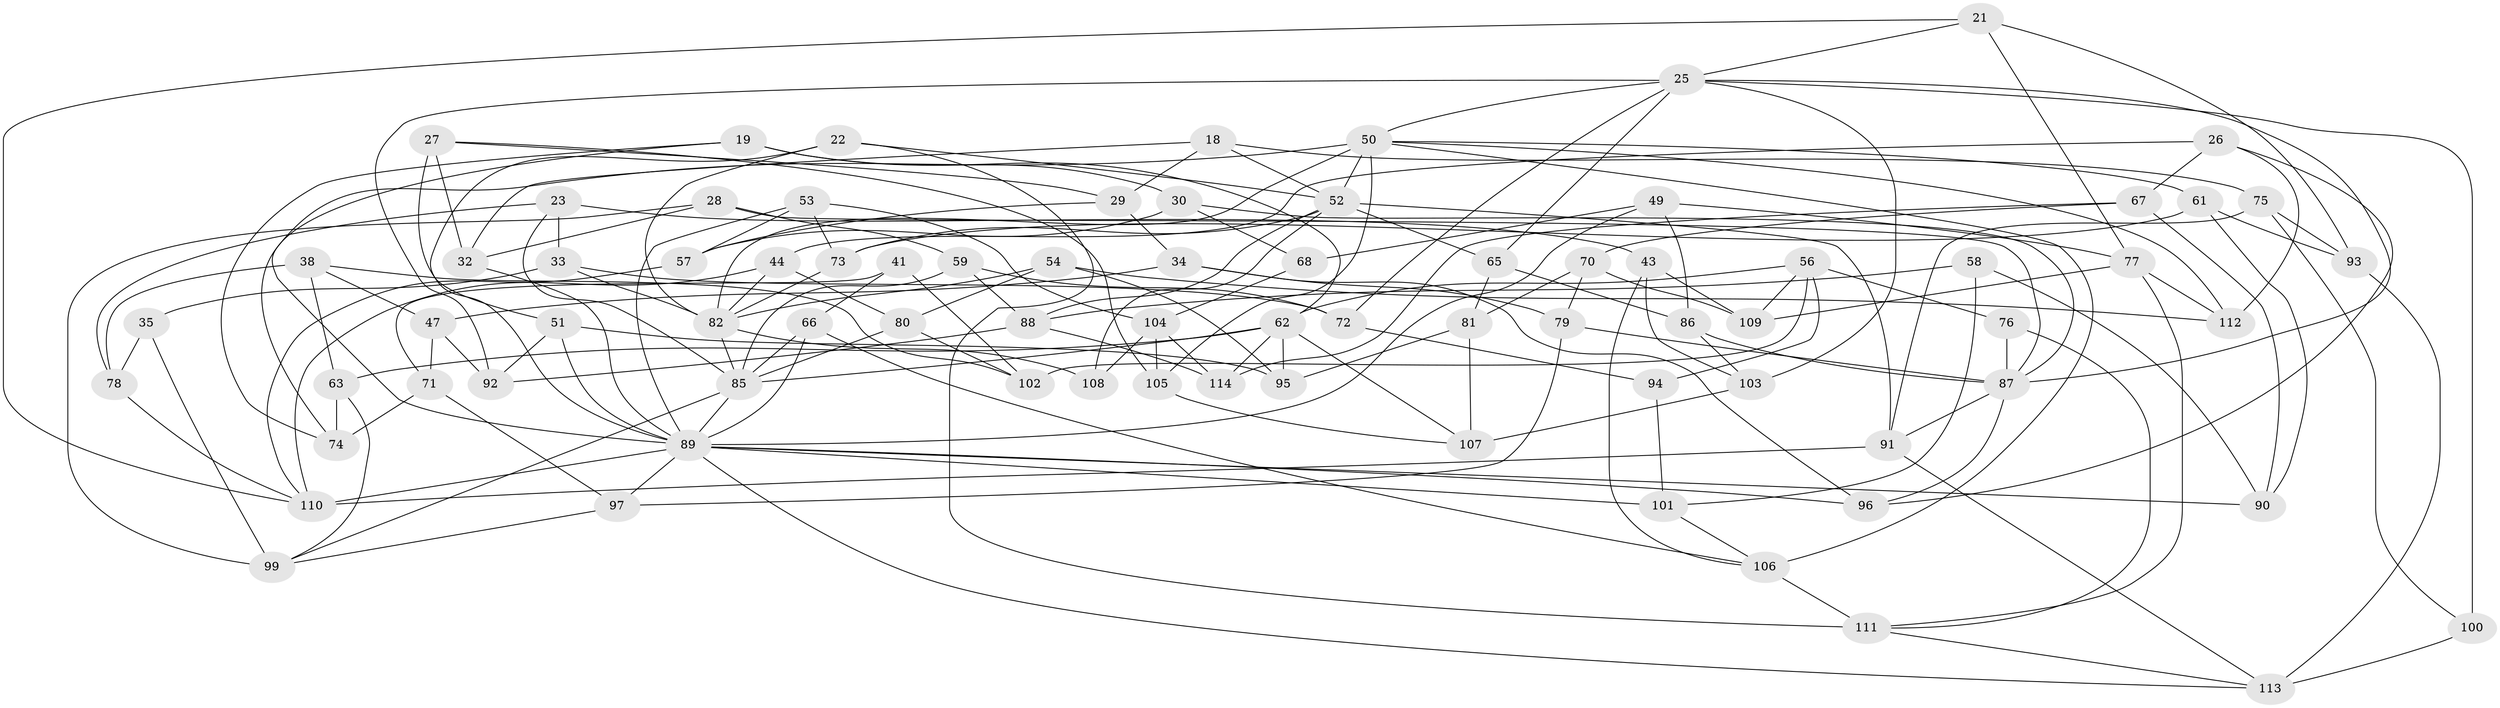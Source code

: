 // original degree distribution, {4: 1.0}
// Generated by graph-tools (version 1.1) at 2025/03/03/04/25 22:03:00]
// undirected, 79 vertices, 178 edges
graph export_dot {
graph [start="1"]
  node [color=gray90,style=filled];
  18;
  19;
  21;
  22;
  23;
  25 [super="+2+20"];
  26;
  27;
  28;
  29;
  30;
  32;
  33;
  34;
  35;
  38;
  41;
  43;
  44;
  47;
  49 [super="+14"];
  50 [super="+13+37"];
  51;
  52 [super="+8"];
  53;
  54;
  56 [super="+10+24"];
  57;
  58;
  59;
  61;
  62 [super="+48"];
  63;
  65;
  66 [super="+36"];
  67;
  68;
  70;
  71;
  72;
  73;
  74;
  75;
  76;
  77 [super="+69"];
  78;
  79;
  80;
  81;
  82 [super="+17+45"];
  85 [super="+83"];
  86;
  87 [super="+16"];
  88 [super="+39"];
  89 [super="+6+46+64+31+40"];
  90;
  91 [super="+5"];
  92;
  93;
  94;
  95;
  96;
  97;
  99 [super="+4"];
  100;
  101;
  102;
  103;
  104 [super="+9"];
  105;
  106 [super="+11"];
  107;
  108;
  109;
  110 [super="+84+42"];
  111 [super="+55"];
  112;
  113 [super="+98"];
  114;
  18 -- 29;
  18 -- 75;
  18 -- 32;
  18 -- 52;
  19 -- 74;
  19 -- 30;
  19 -- 62;
  19 -- 89;
  21 -- 93;
  21 -- 25;
  21 -- 77;
  21 -- 110;
  22 -- 89;
  22 -- 52;
  22 -- 111;
  22 -- 82;
  23 -- 43;
  23 -- 78;
  23 -- 33;
  23 -- 85;
  25 -- 72;
  25 -- 92;
  25 -- 103;
  25 -- 65;
  25 -- 100;
  25 -- 87;
  25 -- 50;
  26 -- 112;
  26 -- 96;
  26 -- 67;
  26 -- 44;
  27 -- 105;
  27 -- 51;
  27 -- 29;
  27 -- 32;
  28 -- 59;
  28 -- 32;
  28 -- 99;
  28 -- 87;
  29 -- 57;
  29 -- 34;
  30 -- 68;
  30 -- 57;
  30 -- 87;
  32 -- 89;
  33 -- 35;
  33 -- 72;
  33 -- 82;
  34 -- 96;
  34 -- 47;
  34 -- 79;
  35 -- 78;
  35 -- 99 [weight=2];
  38 -- 47;
  38 -- 102;
  38 -- 78;
  38 -- 63;
  41 -- 66 [weight=2];
  41 -- 71;
  41 -- 102;
  43 -- 109;
  43 -- 103;
  43 -- 106;
  44 -- 80;
  44 -- 110;
  44 -- 82;
  47 -- 71;
  47 -- 92;
  49 -- 68 [weight=2];
  49 -- 77 [weight=2];
  49 -- 86;
  49 -- 89;
  50 -- 105;
  50 -- 112;
  50 -- 61;
  50 -- 74;
  50 -- 52;
  50 -- 106;
  50 -- 82;
  51 -- 95;
  51 -- 92;
  51 -- 89;
  52 -- 65;
  52 -- 88;
  52 -- 73;
  52 -- 91;
  52 -- 108;
  53 -- 57;
  53 -- 73;
  53 -- 104;
  53 -- 89;
  54 -- 95;
  54 -- 112;
  54 -- 80;
  54 -- 82;
  56 -- 109;
  56 -- 102;
  56 -- 94 [weight=2];
  56 -- 76 [weight=2];
  56 -- 62 [weight=2];
  57 -- 110;
  58 -- 88 [weight=2];
  58 -- 90;
  58 -- 101;
  59 -- 72;
  59 -- 85;
  59 -- 88;
  61 -- 93;
  61 -- 73;
  61 -- 90;
  62 -- 114;
  62 -- 107;
  62 -- 85;
  62 -- 95;
  62 -- 63;
  63 -- 99;
  63 -- 74;
  65 -- 81;
  65 -- 86;
  66 -- 89;
  66 -- 106;
  66 -- 85 [weight=2];
  67 -- 90;
  67 -- 114;
  67 -- 70;
  68 -- 104;
  70 -- 79;
  70 -- 109;
  70 -- 81;
  71 -- 74;
  71 -- 97;
  72 -- 94;
  73 -- 82;
  75 -- 100;
  75 -- 93;
  75 -- 91;
  76 -- 111;
  76 -- 87;
  77 -- 112;
  77 -- 111;
  77 -- 109;
  78 -- 110;
  79 -- 97;
  79 -- 87;
  80 -- 102;
  80 -- 85;
  81 -- 95;
  81 -- 107;
  82 -- 108;
  82 -- 85;
  85 -- 89 [weight=2];
  85 -- 99;
  86 -- 103;
  86 -- 87;
  87 -- 96;
  87 -- 91;
  88 -- 92;
  88 -- 114;
  89 -- 97;
  89 -- 101;
  89 -- 113;
  89 -- 110 [weight=2];
  89 -- 90;
  89 -- 96;
  91 -- 110 [weight=2];
  91 -- 113;
  93 -- 113;
  94 -- 101;
  97 -- 99;
  100 -- 113 [weight=2];
  101 -- 106;
  103 -- 107;
  104 -- 108 [weight=2];
  104 -- 114;
  104 -- 105;
  105 -- 107;
  106 -- 111 [weight=2];
  111 -- 113;
}
